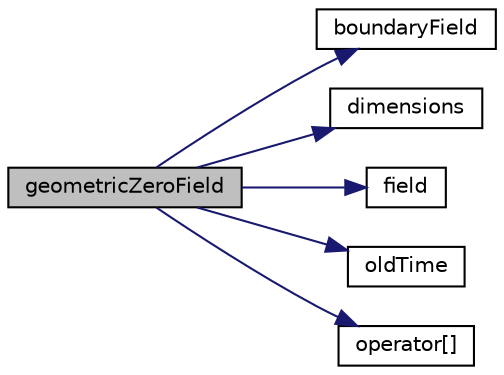 digraph "geometricZeroField"
{
  bgcolor="transparent";
  edge [fontname="Helvetica",fontsize="10",labelfontname="Helvetica",labelfontsize="10"];
  node [fontname="Helvetica",fontsize="10",shape=record];
  rankdir="LR";
  Node1 [label="geometricZeroField",height=0.2,width=0.4,color="black", fillcolor="grey75", style="filled", fontcolor="black"];
  Node1 -> Node2 [color="midnightblue",fontsize="10",style="solid",fontname="Helvetica"];
  Node2 [label="boundaryField",height=0.2,width=0.4,color="black",URL="$a00925.html#a07680e81100a5fabe7c18392d868305b"];
  Node1 -> Node3 [color="midnightblue",fontsize="10",style="solid",fontname="Helvetica"];
  Node3 [label="dimensions",height=0.2,width=0.4,color="black",URL="$a00925.html#a6098093e7de06370342a85cfae8b31f5"];
  Node1 -> Node4 [color="midnightblue",fontsize="10",style="solid",fontname="Helvetica"];
  Node4 [label="field",height=0.2,width=0.4,color="black",URL="$a00925.html#ac61288dcbf7a62c3716d05bfaa3597ca"];
  Node1 -> Node5 [color="midnightblue",fontsize="10",style="solid",fontname="Helvetica"];
  Node5 [label="oldTime",height=0.2,width=0.4,color="black",URL="$a00925.html#a131ff367a9e458bec14d1fd5fb994281"];
  Node1 -> Node6 [color="midnightblue",fontsize="10",style="solid",fontname="Helvetica"];
  Node6 [label="operator[]",height=0.2,width=0.4,color="black",URL="$a00925.html#afdc125a3e134c09fa1972ac7d0d24a65"];
}
